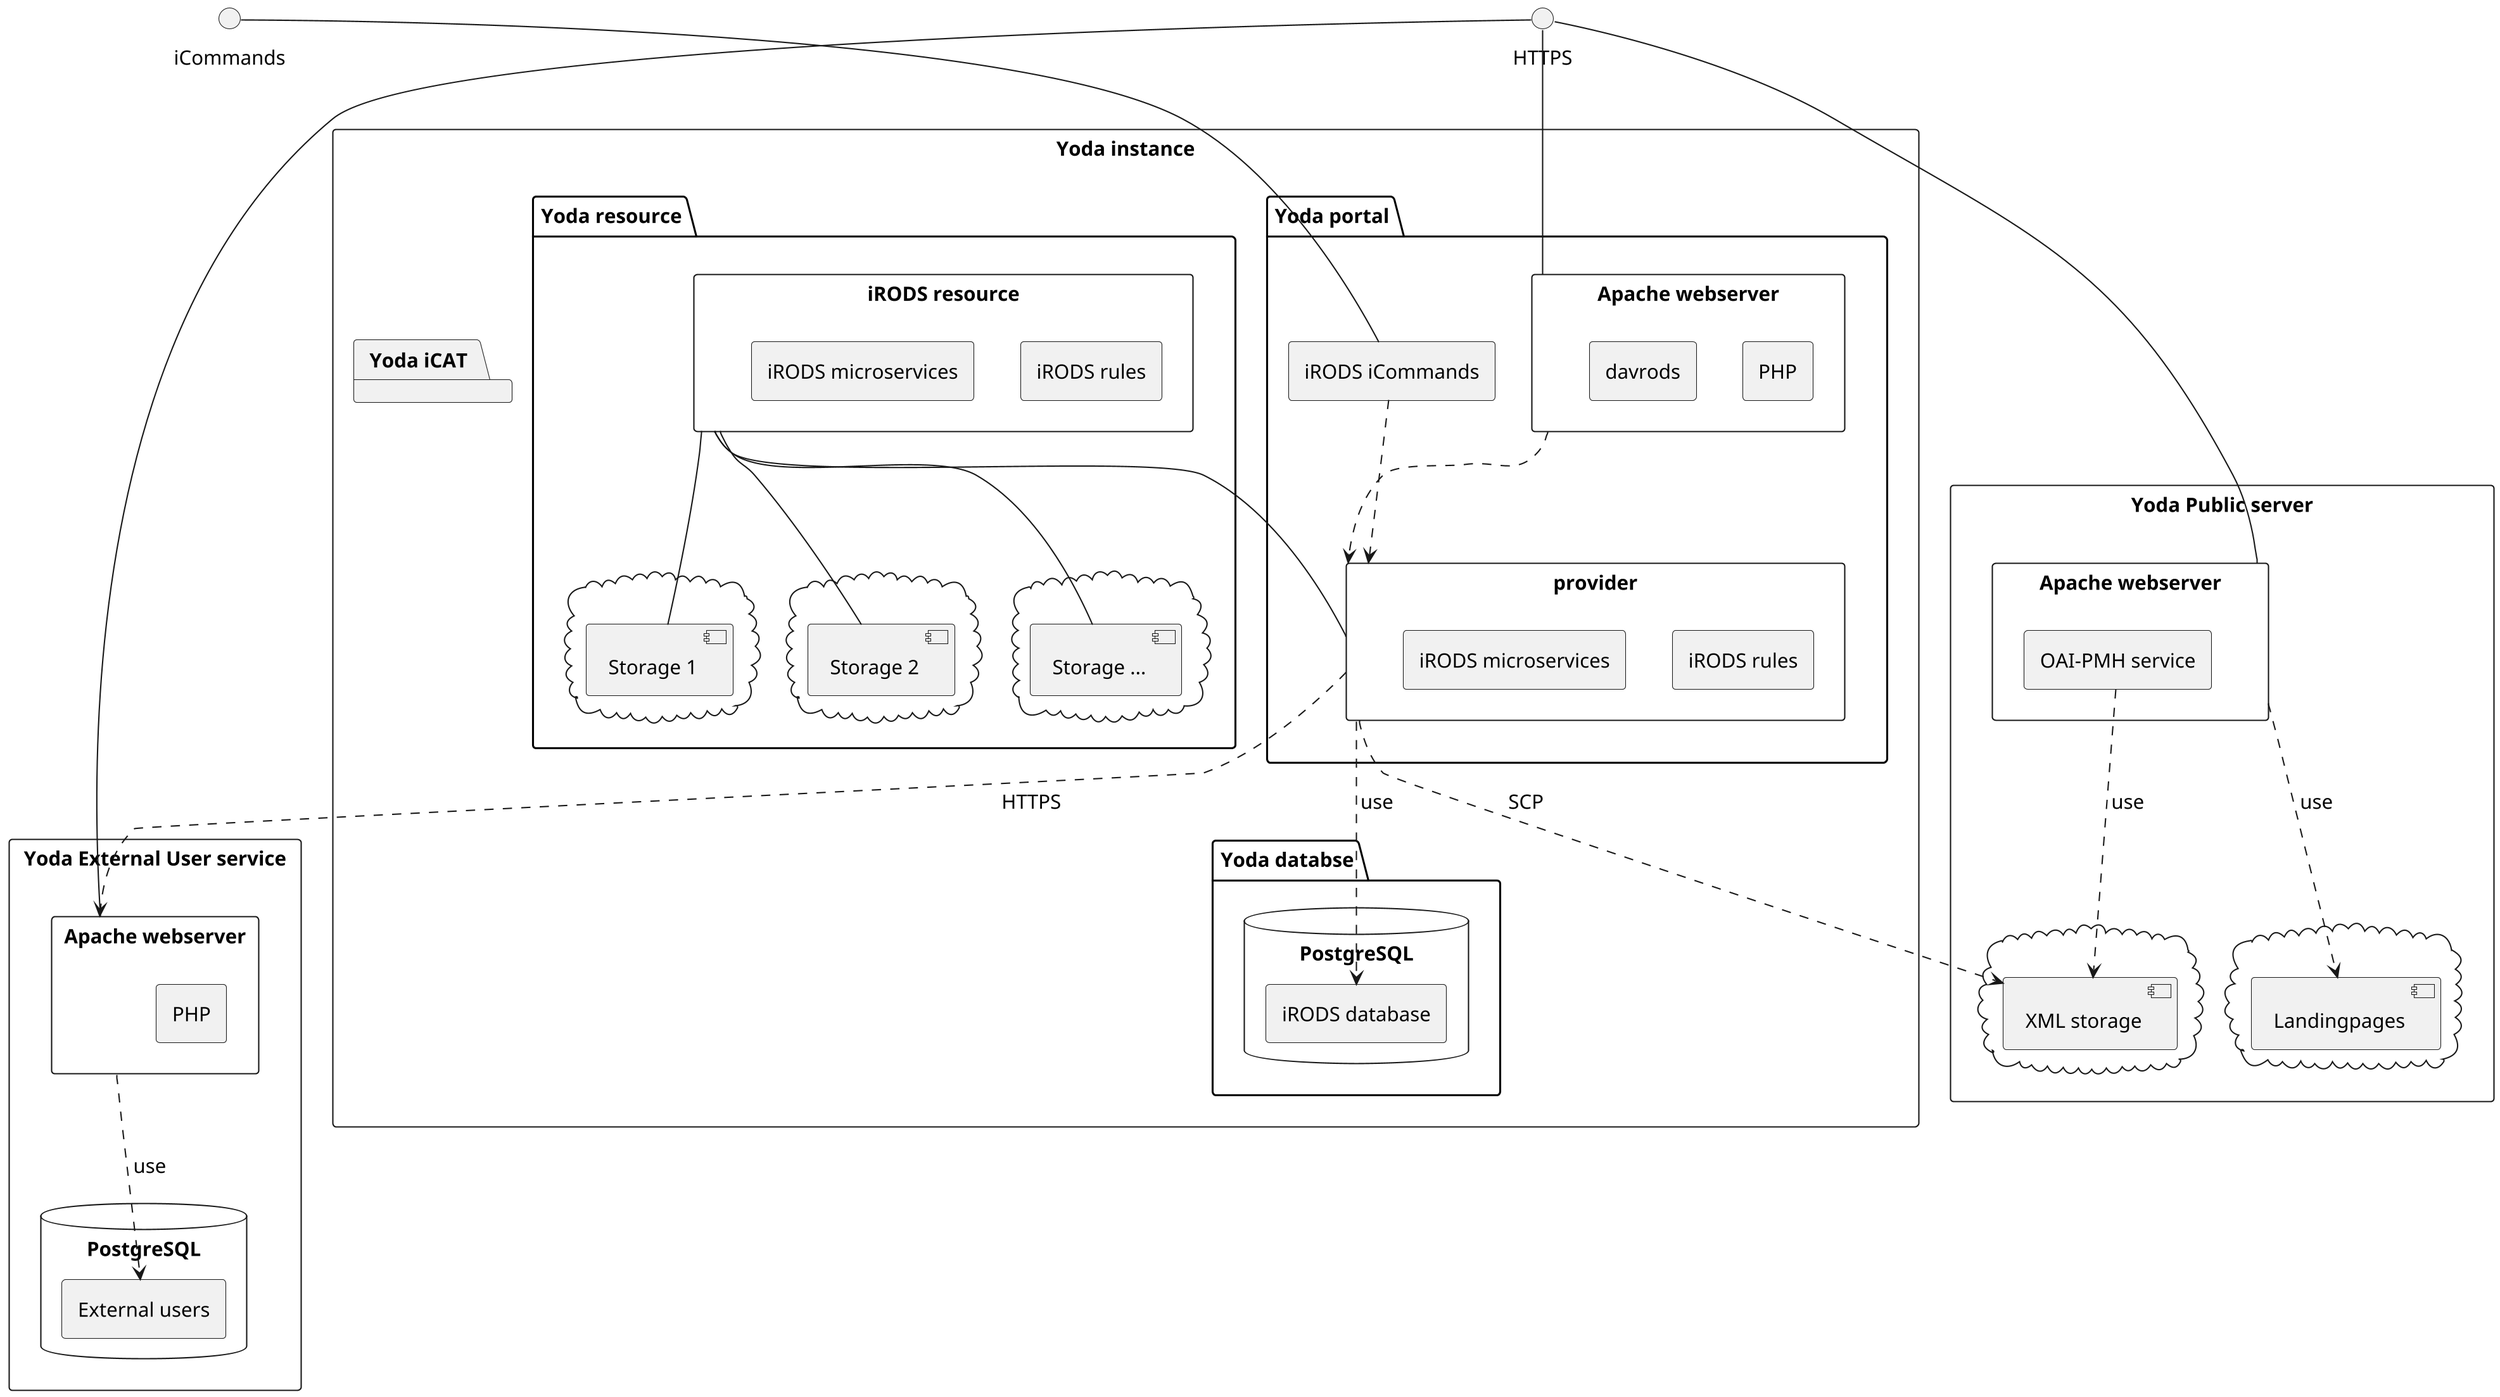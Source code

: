 @startuml

skinparam defaultFontName CMU Serif
skinparam defaultFontSize 15
skinparam padding 2
skinparam shadowing false
skinparam dpi 200

rectangle "Yoda instance" {

    package "Yoda portal" {
        rectangle "Apache webserver" as portalweb {
            rectangle "PHP" as portalphp {
            }
            rectangle "davrods" as davrods {
            }		    
	}

        rectangle "iRODS iCommands" as icommands {	    
	}
	
        portalweb .d.> provider
        icommands .d.> provider	
    }

    package "Yoda databse" {
        database "PostgreSQL" as icatdb{
            rectangle "iRODS database" as iCAT {
            }
        }
    }

    package "Yoda iCAT" {
        rectangle "iRODS iCAT" as provider {
            rectangle "iRODS rules" as icatrules {
            }
            rectangle "iRODS microservices" as icatmicroservices {
            }	    
        }
    }

    package "Yoda resource" {
        rectangle "iRODS resource" as consumer {
            rectangle "iRODS rules" as rescrules {
            }
            rectangle "iRODS microservices" as rescmicroservices {
            }
        }

        cloud {
          [Storage 1]
        }

        cloud {
          [Storage 2]
        }

        cloud {
          [Storage ...]
        }

        consumer -- provider
	consumer -- [Storage 1]
	consumer -- [Storage 2]
	consumer -- [Storage ...]		
    }

    provider .d.> iCAT : use
    
}

rectangle "Yoda Public server" {
    rectangle "Apache webserver" as publicweb {
        rectangle "OAI-PMH service" as moai {
        }    
    }

    cloud {
      [XML storage]
    }

    cloud {
      [Landingpages]
    }

    publicweb .d.> [Landingpages] : use
    moai .d.> [XML storage] : use
}

rectangle "Yoda External User service" {
    rectangle "Apache webserver" as extweb {
        rectangle "PHP" as extphp {
        }      
    }

    database "PostgreSQL" as extdb {
        rectangle "External users" as extusers {
        }
    }

    extweb .d.> extusers : use
}

HTTPS -- portalweb
HTTPS -- publicweb
HTTPS -- extweb
iCommands -- icommands
provider .d.> [XML storage] : SCP
provider .d.> extweb : HTTPS

@enduml
